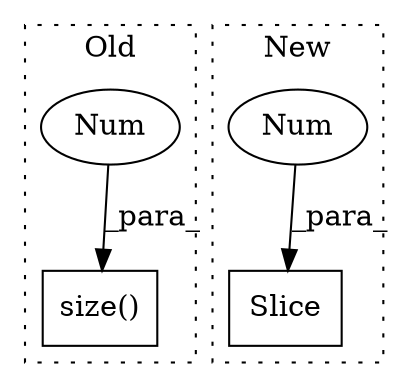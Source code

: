 digraph G {
subgraph cluster0 {
1 [label="size()" a="75" s="5584,5594" l="9,1" shape="box"];
4 [label="Num" a="76" s="5593" l="1" shape="ellipse"];
label = "Old";
style="dotted";
}
subgraph cluster1 {
2 [label="Slice" a="80" s="5770" l="1" shape="box"];
3 [label="Num" a="76" s="5770" l="1" shape="ellipse"];
label = "New";
style="dotted";
}
3 -> 2 [label="_para_"];
4 -> 1 [label="_para_"];
}